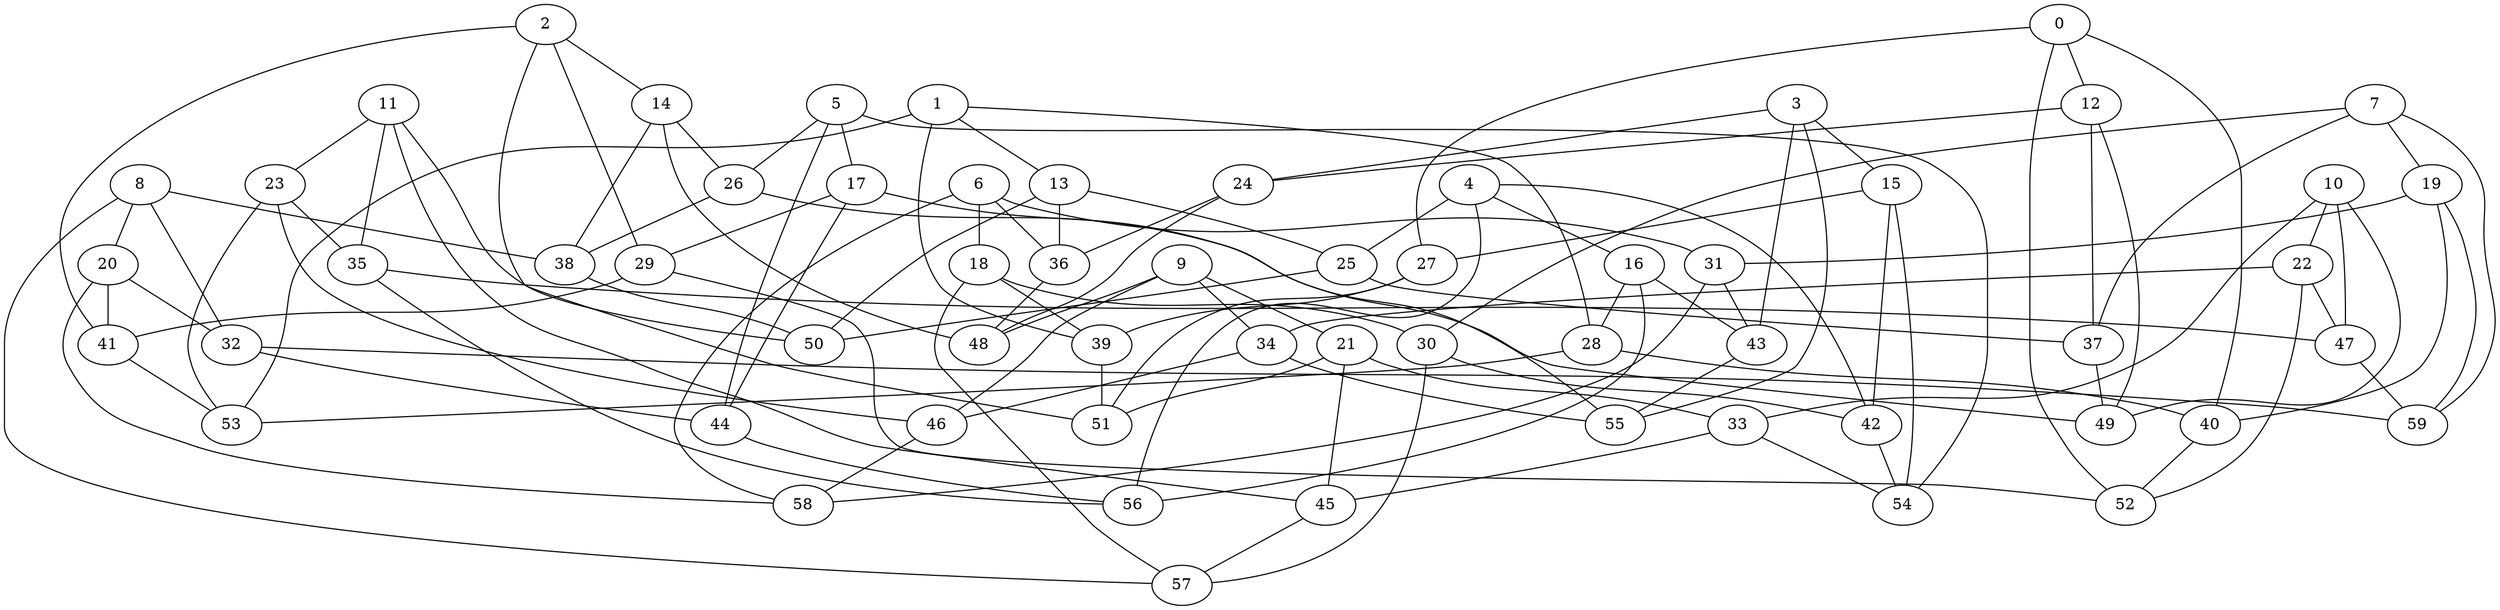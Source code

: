 graph g {0;1;2;3;4;5;6;7;8;9;10;11;12;13;14;15;16;17;18;19;20;21;22;23;24;25;26;27;28;29;30;31;32;33;34;35;36;37;38;39;40;41;42;43;44;45;46;47;48;49;50;51;52;53;54;55;56;57;58;59;0 -- 12;0 -- 27;0 -- 40;0 -- 52;1 -- 13;1 -- 28;1 -- 39;1 -- 53;2 -- 14;2 -- 29;2 -- 41;2 -- 51;3 -- 15;3 -- 24;3 -- 43;3 -- 55;4 -- 16;4 -- 25;4 -- 42;4 -- 56;5 -- 17;5 -- 26;5 -- 44;5 -- 54;6 -- 18;6 -- 31;6 -- 36;6 -- 58;7 -- 19;7 -- 30;7 -- 37;7 -- 59;8 -- 20;8 -- 32;8 -- 38;8 -- 57;9 -- 21;9 -- 34;9 -- 46;9 -- 48;10 -- 22;10 -- 33;10 -- 47;10 -- 49;11 -- 23;11 -- 35;11 -- 45;11 -- 50;12 -- 24;12 -- 37;12 -- 49;13 -- 25;13 -- 36;13 -- 50;14 -- 26;14 -- 38;14 -- 48;15 -- 27;15 -- 42;15 -- 54;16 -- 28;16 -- 43;16 -- 56;17 -- 29;17 -- 44;17 -- 55;18 -- 30;18 -- 39;18 -- 57;19 -- 31;19 -- 40;19 -- 59;20 -- 32;20 -- 41;20 -- 58;21 -- 33;21 -- 45;21 -- 51;22 -- 34;22 -- 47;22 -- 52;23 -- 35;23 -- 46;23 -- 53;24 -- 36;24 -- 48;25 -- 37;25 -- 50;26 -- 38;26 -- 49;27 -- 39;27 -- 51;28 -- 40;28 -- 53;29 -- 41;29 -- 52;30 -- 42;30 -- 57;31 -- 43;31 -- 58;32 -- 44;32 -- 59;33 -- 45;33 -- 54;34 -- 46;34 -- 55;35 -- 47;35 -- 56;36 -- 48;37 -- 49;38 -- 50;39 -- 51;40 -- 52;41 -- 53;42 -- 54;43 -- 55;44 -- 56;45 -- 57;46 -- 58;47 -- 59;}